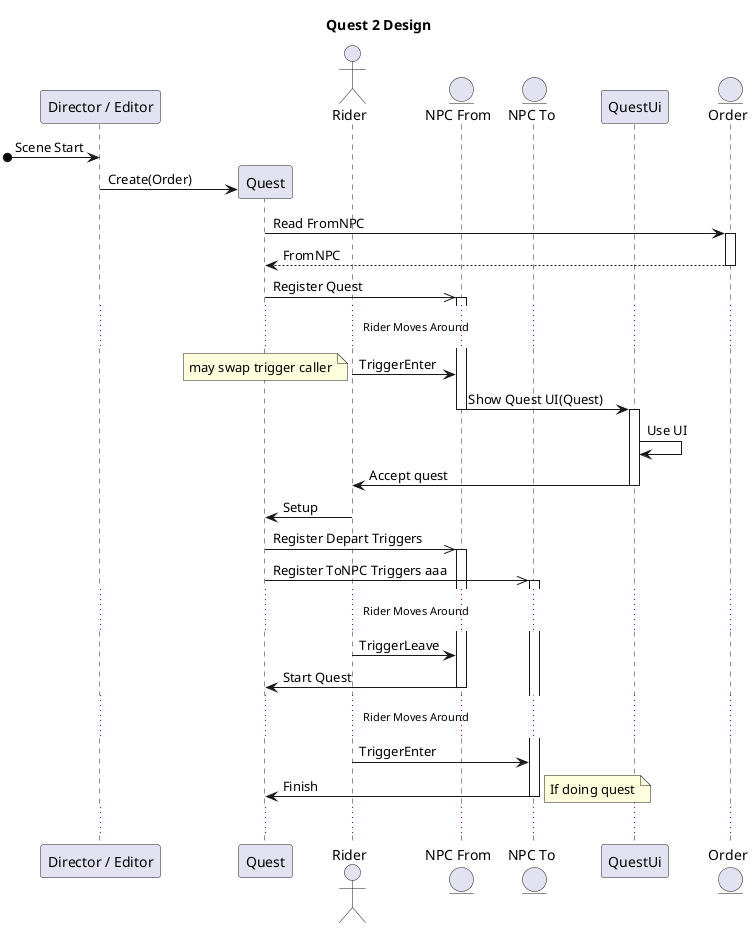@startuml Quest2

title Quest 2 Design

' skinparam sequenceMessageAlign direction
skinparam ParticipantPadding 30
' skinparam BoxPadding 10

participant "Director / Editor" as Director
participant Quest
actor Rider
entity "NPC From" as FromNpc
entity "NPC To" as ToNpc
participant QuestUi
entity Order

[o-> Director : Scene Start
Director -> Quest ** : Create(Order)
Quest -> Order ++ : Read FromNPC
Order --> Quest -- : FromNPC
Quest ->> FromNpc ++ : Register Quest

... Rider Moves Around ...

Rider -> FromNpc : TriggerEnter
note left: may swap trigger caller
FromNpc -> QuestUi --++ : Show Quest UI(Quest)
QuestUi -> QuestUi : Use UI
QuestUi -> Rider -- : Accept quest
Rider -> Quest : Setup
Quest ->> FromNpc ++ : Register Depart Triggers
Quest ->> ToNpc ++ : Register ToNPC Triggers aaa

... Rider Moves Around ...

Rider -> FromNpc : TriggerLeave
FromNpc -> Quest -- : Start Quest

... Rider Moves Around ...

Rider -> ToNpc : TriggerEnter
ToNpc -> Quest -- : Finish
note right : If doing quest
...


@enduml
